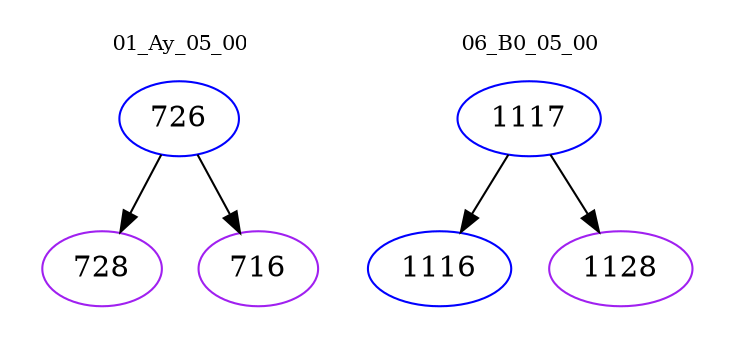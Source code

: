 digraph{
subgraph cluster_0 {
color = white
label = "01_Ay_05_00";
fontsize=10;
T0_726 [label="726", color="blue"]
T0_726 -> T0_728 [color="black"]
T0_728 [label="728", color="purple"]
T0_726 -> T0_716 [color="black"]
T0_716 [label="716", color="purple"]
}
subgraph cluster_1 {
color = white
label = "06_B0_05_00";
fontsize=10;
T1_1117 [label="1117", color="blue"]
T1_1117 -> T1_1116 [color="black"]
T1_1116 [label="1116", color="blue"]
T1_1117 -> T1_1128 [color="black"]
T1_1128 [label="1128", color="purple"]
}
}
